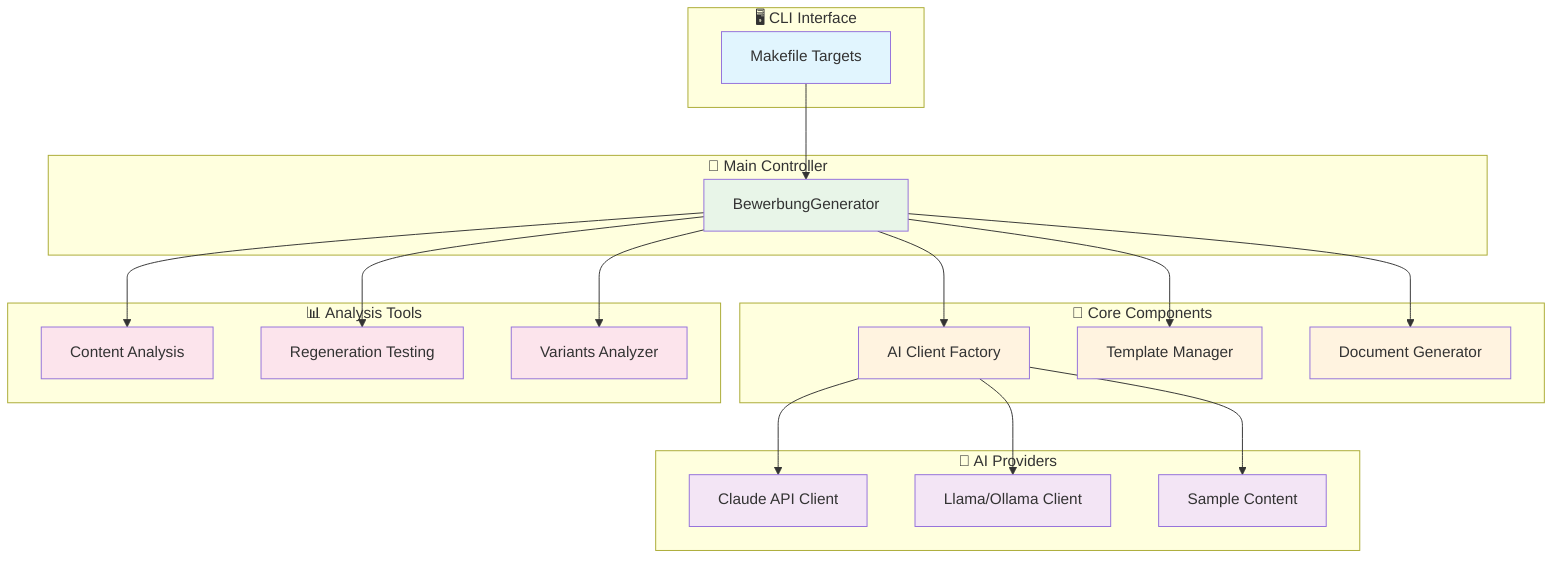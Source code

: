 graph TB
    subgraph "🖥️ CLI Interface"
        CLI[Makefile Targets]
    end
    
    subgraph "🎯 Main Controller" 
        BG[BewerbungGenerator]
    end
    
    subgraph "🔧 Core Components"
        ACF[AI Client Factory]
        TM[Template Manager]
        DG[Document Generator]
    end
    
    subgraph "🤖 AI Providers"
        CAC[Claude API Client]
        LAC[Llama/Ollama Client]  
        SC[Sample Content]
    end
    
    subgraph "📊 Analysis Tools"
        CA[Content Analysis]
        RT[Regeneration Testing]
        VA[Variants Analyzer]
    end
    
    CLI --> BG
    BG --> ACF
    BG --> TM
    BG --> DG
    
    ACF --> CAC
    ACF --> LAC
    ACF --> SC
    
    BG --> CA
    BG --> RT
    BG --> VA
    
    style CLI fill:#e1f5fe
    style BG fill:#e8f5e8
    style ACF fill:#fff3e0
    style TM fill:#fff3e0
    style DG fill:#fff3e0
    style CAC fill:#f3e5f5
    style LAC fill:#f3e5f5
    style SC fill:#f3e5f5
    style CA fill:#fce4ec
    style RT fill:#fce4ec
    style VA fill:#fce4ec